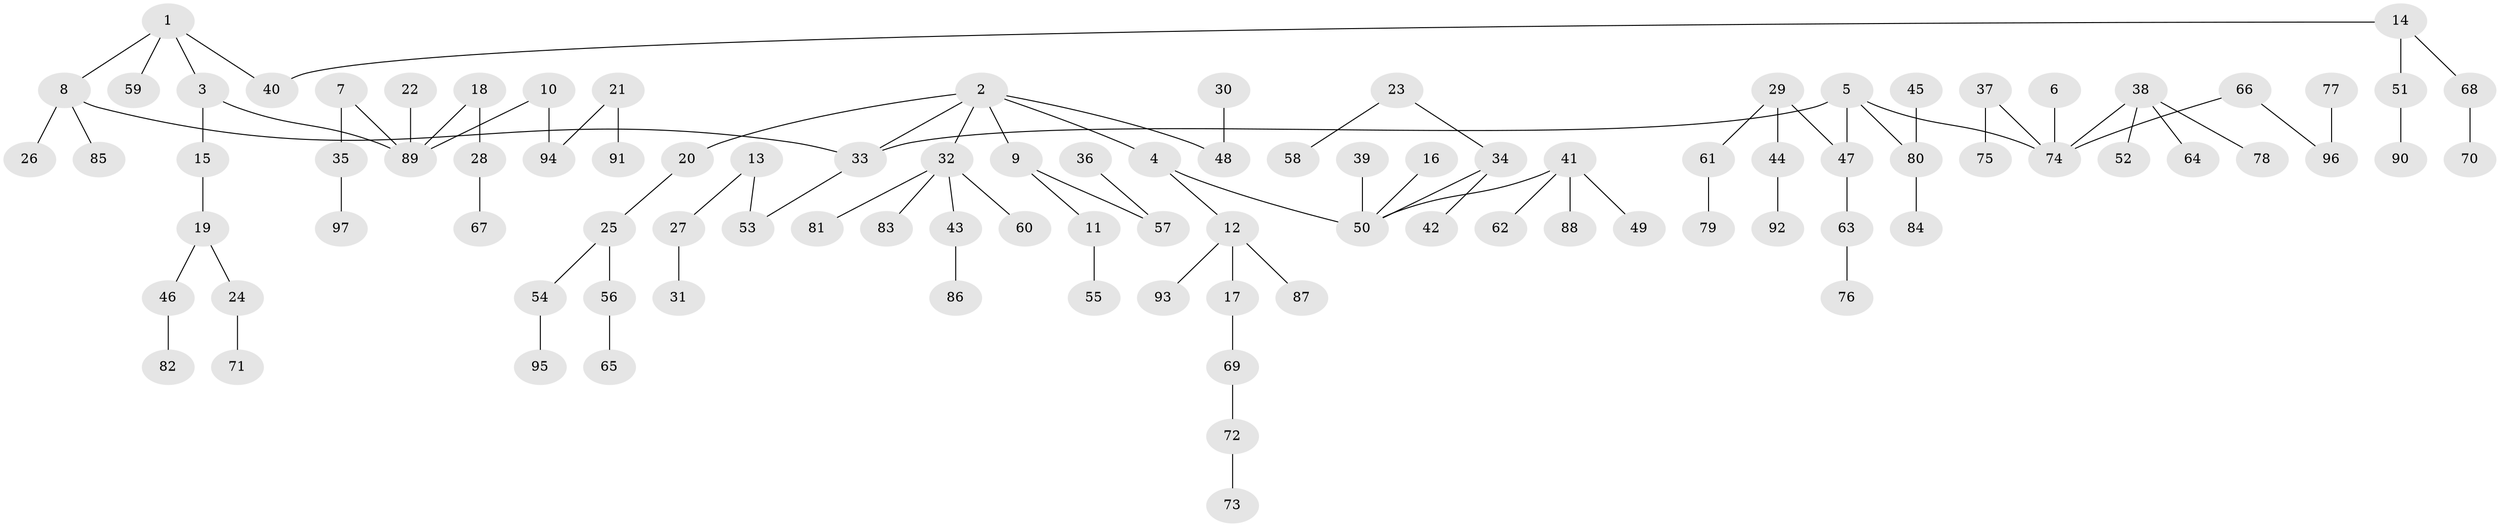 // original degree distribution, {5: 0.03597122302158273, 4: 0.03597122302158273, 6: 0.03597122302158273, 3: 0.1510791366906475, 1: 0.4892086330935252, 2: 0.2517985611510791}
// Generated by graph-tools (version 1.1) at 2025/37/03/04/25 23:37:28]
// undirected, 97 vertices, 96 edges
graph export_dot {
  node [color=gray90,style=filled];
  1;
  2;
  3;
  4;
  5;
  6;
  7;
  8;
  9;
  10;
  11;
  12;
  13;
  14;
  15;
  16;
  17;
  18;
  19;
  20;
  21;
  22;
  23;
  24;
  25;
  26;
  27;
  28;
  29;
  30;
  31;
  32;
  33;
  34;
  35;
  36;
  37;
  38;
  39;
  40;
  41;
  42;
  43;
  44;
  45;
  46;
  47;
  48;
  49;
  50;
  51;
  52;
  53;
  54;
  55;
  56;
  57;
  58;
  59;
  60;
  61;
  62;
  63;
  64;
  65;
  66;
  67;
  68;
  69;
  70;
  71;
  72;
  73;
  74;
  75;
  76;
  77;
  78;
  79;
  80;
  81;
  82;
  83;
  84;
  85;
  86;
  87;
  88;
  89;
  90;
  91;
  92;
  93;
  94;
  95;
  96;
  97;
  1 -- 3 [weight=1.0];
  1 -- 8 [weight=1.0];
  1 -- 40 [weight=1.0];
  1 -- 59 [weight=1.0];
  2 -- 4 [weight=1.0];
  2 -- 9 [weight=1.0];
  2 -- 20 [weight=1.0];
  2 -- 32 [weight=1.0];
  2 -- 33 [weight=1.0];
  2 -- 48 [weight=1.0];
  3 -- 15 [weight=1.0];
  3 -- 89 [weight=1.0];
  4 -- 12 [weight=1.0];
  4 -- 50 [weight=1.0];
  5 -- 33 [weight=1.0];
  5 -- 47 [weight=1.0];
  5 -- 74 [weight=1.0];
  5 -- 80 [weight=1.0];
  6 -- 74 [weight=1.0];
  7 -- 35 [weight=1.0];
  7 -- 89 [weight=1.0];
  8 -- 26 [weight=1.0];
  8 -- 33 [weight=1.0];
  8 -- 85 [weight=1.0];
  9 -- 11 [weight=1.0];
  9 -- 57 [weight=1.0];
  10 -- 89 [weight=1.0];
  10 -- 94 [weight=1.0];
  11 -- 55 [weight=1.0];
  12 -- 17 [weight=1.0];
  12 -- 87 [weight=1.0];
  12 -- 93 [weight=1.0];
  13 -- 27 [weight=1.0];
  13 -- 53 [weight=1.0];
  14 -- 40 [weight=1.0];
  14 -- 51 [weight=1.0];
  14 -- 68 [weight=1.0];
  15 -- 19 [weight=1.0];
  16 -- 50 [weight=1.0];
  17 -- 69 [weight=1.0];
  18 -- 28 [weight=1.0];
  18 -- 89 [weight=1.0];
  19 -- 24 [weight=1.0];
  19 -- 46 [weight=1.0];
  20 -- 25 [weight=1.0];
  21 -- 91 [weight=1.0];
  21 -- 94 [weight=1.0];
  22 -- 89 [weight=1.0];
  23 -- 34 [weight=1.0];
  23 -- 58 [weight=1.0];
  24 -- 71 [weight=1.0];
  25 -- 54 [weight=1.0];
  25 -- 56 [weight=1.0];
  27 -- 31 [weight=1.0];
  28 -- 67 [weight=1.0];
  29 -- 44 [weight=1.0];
  29 -- 47 [weight=1.0];
  29 -- 61 [weight=1.0];
  30 -- 48 [weight=1.0];
  32 -- 43 [weight=1.0];
  32 -- 60 [weight=1.0];
  32 -- 81 [weight=1.0];
  32 -- 83 [weight=1.0];
  33 -- 53 [weight=1.0];
  34 -- 42 [weight=1.0];
  34 -- 50 [weight=1.0];
  35 -- 97 [weight=1.0];
  36 -- 57 [weight=1.0];
  37 -- 74 [weight=1.0];
  37 -- 75 [weight=1.0];
  38 -- 52 [weight=1.0];
  38 -- 64 [weight=1.0];
  38 -- 74 [weight=1.0];
  38 -- 78 [weight=1.0];
  39 -- 50 [weight=1.0];
  41 -- 49 [weight=1.0];
  41 -- 50 [weight=1.0];
  41 -- 62 [weight=1.0];
  41 -- 88 [weight=1.0];
  43 -- 86 [weight=1.0];
  44 -- 92 [weight=1.0];
  45 -- 80 [weight=1.0];
  46 -- 82 [weight=1.0];
  47 -- 63 [weight=1.0];
  51 -- 90 [weight=1.0];
  54 -- 95 [weight=1.0];
  56 -- 65 [weight=1.0];
  61 -- 79 [weight=1.0];
  63 -- 76 [weight=1.0];
  66 -- 74 [weight=1.0];
  66 -- 96 [weight=1.0];
  68 -- 70 [weight=1.0];
  69 -- 72 [weight=1.0];
  72 -- 73 [weight=1.0];
  77 -- 96 [weight=1.0];
  80 -- 84 [weight=1.0];
}
